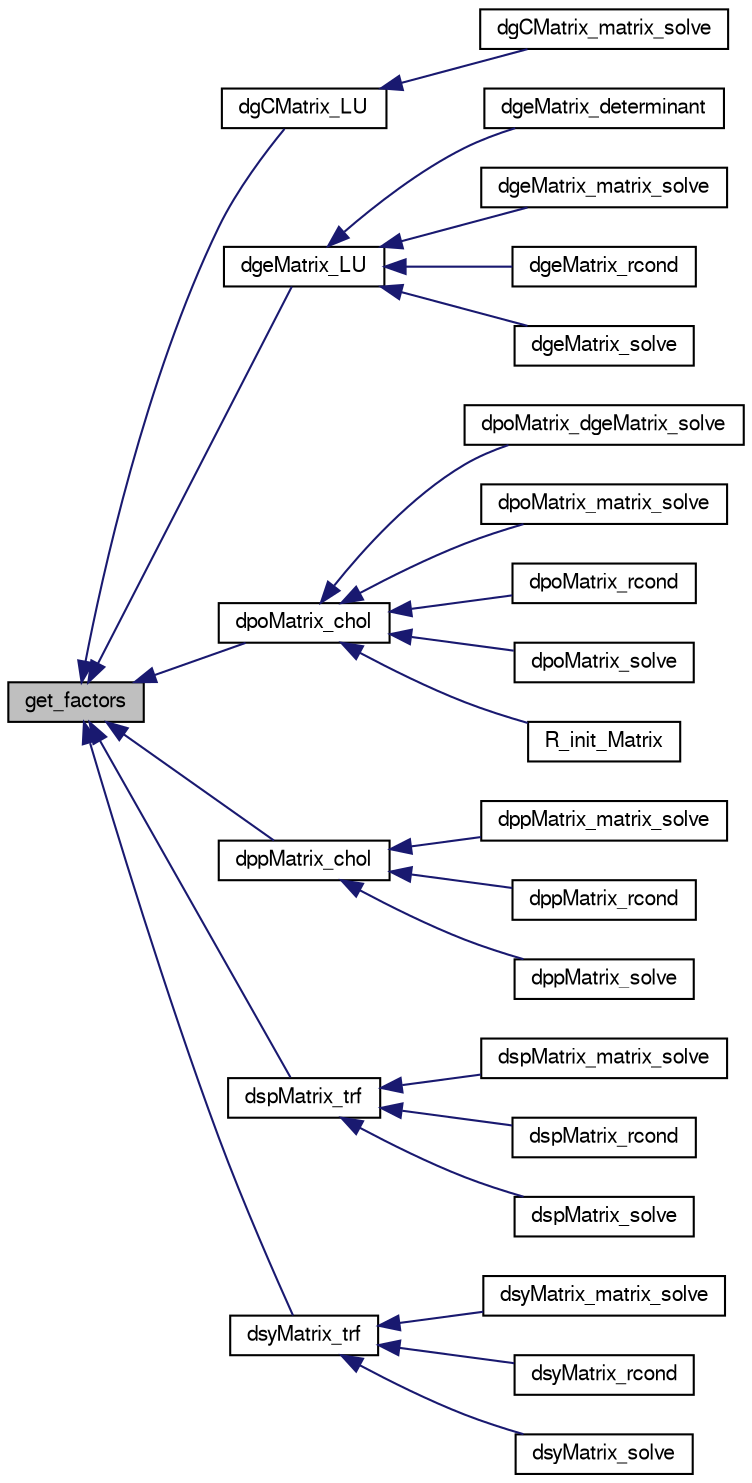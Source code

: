 digraph G
{
  edge [fontname="FreeSans",fontsize=10,labelfontname="FreeSans",labelfontsize=10];
  node [fontname="FreeSans",fontsize=10,shape=record];
  rankdir=LR;
  Node1 [label="get_factors",height=0.2,width=0.4,color="black", fillcolor="grey75", style="filled" fontcolor="black"];
  Node1 -> Node2 [dir=back,color="midnightblue",fontsize=10,style="solid",fontname="FreeSans"];
  Node2 [label="dgCMatrix_LU",height=0.2,width=0.4,color="black", fillcolor="white", style="filled",URL="$dgCMatrix_8h.html#fbcd07ccafaa2ee0299b8d1972748a9c"];
  Node2 -> Node3 [dir=back,color="midnightblue",fontsize=10,style="solid",fontname="FreeSans"];
  Node3 [label="dgCMatrix_matrix_solve",height=0.2,width=0.4,color="black", fillcolor="white", style="filled",URL="$dgCMatrix_8h.html#eae674c1f247043d2e34fe45d4239769"];
  Node1 -> Node4 [dir=back,color="midnightblue",fontsize=10,style="solid",fontname="FreeSans"];
  Node4 [label="dgeMatrix_LU",height=0.2,width=0.4,color="black", fillcolor="white", style="filled",URL="$dgeMatrix_8h.html#b666ff2da2d98c91e4842dd563ac945f"];
  Node4 -> Node5 [dir=back,color="midnightblue",fontsize=10,style="solid",fontname="FreeSans"];
  Node5 [label="dgeMatrix_determinant",height=0.2,width=0.4,color="black", fillcolor="white", style="filled",URL="$dgeMatrix_8h.html#ebb502aae0db4698b17a88c6c0f0ec39"];
  Node4 -> Node6 [dir=back,color="midnightblue",fontsize=10,style="solid",fontname="FreeSans"];
  Node6 [label="dgeMatrix_matrix_solve",height=0.2,width=0.4,color="black", fillcolor="white", style="filled",URL="$dgeMatrix_8h.html#4aaf5ed4d71841560a06e2eda9da3762"];
  Node4 -> Node7 [dir=back,color="midnightblue",fontsize=10,style="solid",fontname="FreeSans"];
  Node7 [label="dgeMatrix_rcond",height=0.2,width=0.4,color="black", fillcolor="white", style="filled",URL="$dgeMatrix_8h.html#c4f1b4b19a004fb62c9cb68ccb1028ea"];
  Node4 -> Node8 [dir=back,color="midnightblue",fontsize=10,style="solid",fontname="FreeSans"];
  Node8 [label="dgeMatrix_solve",height=0.2,width=0.4,color="black", fillcolor="white", style="filled",URL="$dgeMatrix_8h.html#8f0564cd095a4415738ef1ad8d537da1"];
  Node1 -> Node9 [dir=back,color="midnightblue",fontsize=10,style="solid",fontname="FreeSans"];
  Node9 [label="dpoMatrix_chol",height=0.2,width=0.4,color="black", fillcolor="white", style="filled",URL="$dpoMatrix_8h.html#a951f7c9871735266da55e7d92a6ae58"];
  Node9 -> Node10 [dir=back,color="midnightblue",fontsize=10,style="solid",fontname="FreeSans"];
  Node10 [label="dpoMatrix_dgeMatrix_solve",height=0.2,width=0.4,color="black", fillcolor="white", style="filled",URL="$dpoMatrix_8h.html#6fdf4fea856fcb48318714aaa43375d5"];
  Node9 -> Node11 [dir=back,color="midnightblue",fontsize=10,style="solid",fontname="FreeSans"];
  Node11 [label="dpoMatrix_matrix_solve",height=0.2,width=0.4,color="black", fillcolor="white", style="filled",URL="$dpoMatrix_8h.html#915278646a8dc39fbffe059c53d19569"];
  Node9 -> Node12 [dir=back,color="midnightblue",fontsize=10,style="solid",fontname="FreeSans"];
  Node12 [label="dpoMatrix_rcond",height=0.2,width=0.4,color="black", fillcolor="white", style="filled",URL="$dpoMatrix_8h.html#e4b3c6190a4d12048befb3d3110c2377"];
  Node9 -> Node13 [dir=back,color="midnightblue",fontsize=10,style="solid",fontname="FreeSans"];
  Node13 [label="dpoMatrix_solve",height=0.2,width=0.4,color="black", fillcolor="white", style="filled",URL="$dpoMatrix_8h.html#cc9a68e6726285aaea483c6652019d47"];
  Node9 -> Node14 [dir=back,color="midnightblue",fontsize=10,style="solid",fontname="FreeSans"];
  Node14 [label="R_init_Matrix",height=0.2,width=0.4,color="black", fillcolor="white", style="filled",URL="$init_8c.html#3c984b3c92aeb789d5679e2aae8b8eac"];
  Node1 -> Node15 [dir=back,color="midnightblue",fontsize=10,style="solid",fontname="FreeSans"];
  Node15 [label="dppMatrix_chol",height=0.2,width=0.4,color="black", fillcolor="white", style="filled",URL="$dppMatrix_8h.html#6111600bf96735d9b39d5bc193203b31"];
  Node15 -> Node16 [dir=back,color="midnightblue",fontsize=10,style="solid",fontname="FreeSans"];
  Node16 [label="dppMatrix_matrix_solve",height=0.2,width=0.4,color="black", fillcolor="white", style="filled",URL="$dppMatrix_8h.html#0b9f86379aec800872a5267229a7b400"];
  Node15 -> Node17 [dir=back,color="midnightblue",fontsize=10,style="solid",fontname="FreeSans"];
  Node17 [label="dppMatrix_rcond",height=0.2,width=0.4,color="black", fillcolor="white", style="filled",URL="$dppMatrix_8h.html#192a0f023f8f371c79a98364ac64dfb7"];
  Node15 -> Node18 [dir=back,color="midnightblue",fontsize=10,style="solid",fontname="FreeSans"];
  Node18 [label="dppMatrix_solve",height=0.2,width=0.4,color="black", fillcolor="white", style="filled",URL="$dppMatrix_8h.html#1b051e90cad1589623960a42821aae55"];
  Node1 -> Node19 [dir=back,color="midnightblue",fontsize=10,style="solid",fontname="FreeSans"];
  Node19 [label="dspMatrix_trf",height=0.2,width=0.4,color="black", fillcolor="white", style="filled",URL="$dspMatrix_8h.html#54f1c211fe36a020c613498e295f6365"];
  Node19 -> Node20 [dir=back,color="midnightblue",fontsize=10,style="solid",fontname="FreeSans"];
  Node20 [label="dspMatrix_matrix_solve",height=0.2,width=0.4,color="black", fillcolor="white", style="filled",URL="$dspMatrix_8h.html#c1c54a26f283497edb9cb22e131ddd77"];
  Node19 -> Node21 [dir=back,color="midnightblue",fontsize=10,style="solid",fontname="FreeSans"];
  Node21 [label="dspMatrix_rcond",height=0.2,width=0.4,color="black", fillcolor="white", style="filled",URL="$dspMatrix_8h.html#59ebaefdeb2938d058c5924ec3863d19"];
  Node19 -> Node22 [dir=back,color="midnightblue",fontsize=10,style="solid",fontname="FreeSans"];
  Node22 [label="dspMatrix_solve",height=0.2,width=0.4,color="black", fillcolor="white", style="filled",URL="$dspMatrix_8h.html#caf6254dcf4a732af2c400882db76d69"];
  Node1 -> Node23 [dir=back,color="midnightblue",fontsize=10,style="solid",fontname="FreeSans"];
  Node23 [label="dsyMatrix_trf",height=0.2,width=0.4,color="black", fillcolor="white", style="filled",URL="$dsyMatrix_8h.html#e436ba23f7410148775ce808f08d1210"];
  Node23 -> Node24 [dir=back,color="midnightblue",fontsize=10,style="solid",fontname="FreeSans"];
  Node24 [label="dsyMatrix_matrix_solve",height=0.2,width=0.4,color="black", fillcolor="white", style="filled",URL="$dsyMatrix_8h.html#729dcefd1ff17369b45dcd4f7feda7ab"];
  Node23 -> Node25 [dir=back,color="midnightblue",fontsize=10,style="solid",fontname="FreeSans"];
  Node25 [label="dsyMatrix_rcond",height=0.2,width=0.4,color="black", fillcolor="white", style="filled",URL="$dsyMatrix_8h.html#b262747a9bb8df9b06e3c234260dd92b"];
  Node23 -> Node26 [dir=back,color="midnightblue",fontsize=10,style="solid",fontname="FreeSans"];
  Node26 [label="dsyMatrix_solve",height=0.2,width=0.4,color="black", fillcolor="white", style="filled",URL="$dsyMatrix_8h.html#ae157f861f04cdf7e60f1ce5f5e9c96d"];
}
